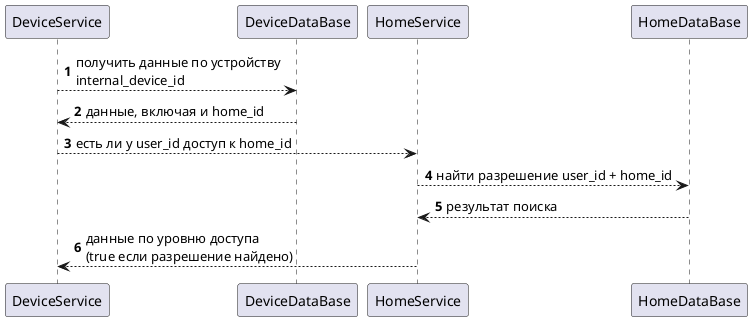 @startuml
autonumber

participant DeviceService as DS
participant DeviceDataBase as DDB
participant HomeService as HS
participant HomeDataBase as HDB

DS --> DDB: получить данные по устройству\ninternal_device_id
DDB --> DS: данные, включая и home_id
DS --> HS: есть ли у user_id доступ к home_id
HS --> HDB: найти разрешение user_id + home_id
HDB --> HS: результат поиска
HS --> DS: данные по уровню доступа\n(true если разрешение найдено)

@enduml
